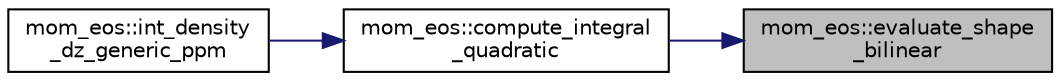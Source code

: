 digraph "mom_eos::evaluate_shape_bilinear"
{
 // INTERACTIVE_SVG=YES
 // LATEX_PDF_SIZE
  edge [fontname="Helvetica",fontsize="10",labelfontname="Helvetica",labelfontsize="10"];
  node [fontname="Helvetica",fontsize="10",shape=record];
  rankdir="RL";
  Node1 [label="mom_eos::evaluate_shape\l_bilinear",height=0.2,width=0.4,color="black", fillcolor="grey75", style="filled", fontcolor="black",tooltip="Evaluation of the four bilinear shape fn and their gradients at (xi,eta)"];
  Node1 -> Node2 [dir="back",color="midnightblue",fontsize="10",style="solid",fontname="Helvetica"];
  Node2 [label="mom_eos::compute_integral\l_quadratic",height=0.2,width=0.4,color="black", fillcolor="white", style="filled",URL="$namespacemom__eos.html#ab9ad774110cfa4cb44666592ddcf689c",tooltip="Compute the integral of the quadratic function."];
  Node2 -> Node3 [dir="back",color="midnightblue",fontsize="10",style="solid",fontname="Helvetica"];
  Node3 [label="mom_eos::int_density\l_dz_generic_ppm",height=0.2,width=0.4,color="black", fillcolor="white", style="filled",URL="$namespacemom__eos.html#a594df0f0a5756c77a5c7e5a5c2e36a20",tooltip="Compute pressure gradient force integrals for the case where T and S are parabolic profiles."];
}
